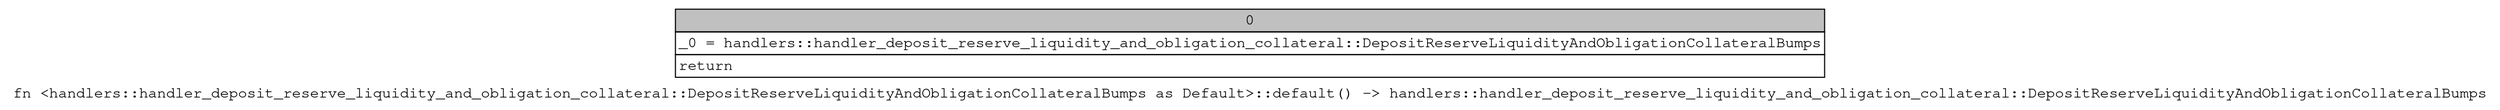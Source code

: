 digraph Mir_0_3435 {
    graph [fontname="Courier, monospace"];
    node [fontname="Courier, monospace"];
    edge [fontname="Courier, monospace"];
    label=<fn &lt;handlers::handler_deposit_reserve_liquidity_and_obligation_collateral::DepositReserveLiquidityAndObligationCollateralBumps as Default&gt;::default() -&gt; handlers::handler_deposit_reserve_liquidity_and_obligation_collateral::DepositReserveLiquidityAndObligationCollateralBumps<br align="left"/>>;
    bb0__0_3435 [shape="none", label=<<table border="0" cellborder="1" cellspacing="0"><tr><td bgcolor="gray" align="center" colspan="1">0</td></tr><tr><td align="left" balign="left">_0 = handlers::handler_deposit_reserve_liquidity_and_obligation_collateral::DepositReserveLiquidityAndObligationCollateralBumps<br/></td></tr><tr><td align="left">return</td></tr></table>>];
}
